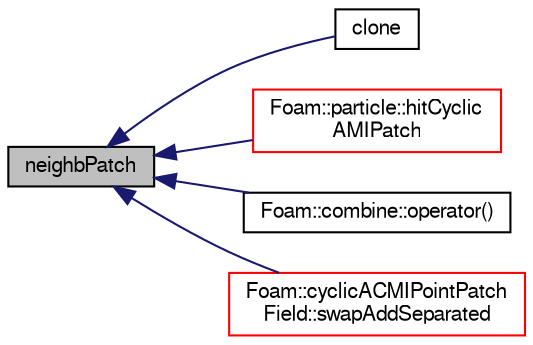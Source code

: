 digraph "neighbPatch"
{
  bgcolor="transparent";
  edge [fontname="FreeSans",fontsize="10",labelfontname="FreeSans",labelfontsize="10"];
  node [fontname="FreeSans",fontsize="10",shape=record];
  rankdir="LR";
  Node865 [label="neighbPatch",height=0.2,width=0.4,color="black", fillcolor="grey75", style="filled", fontcolor="black"];
  Node865 -> Node866 [dir="back",color="midnightblue",fontsize="10",style="solid",fontname="FreeSans"];
  Node866 [label="clone",height=0.2,width=0.4,color="black",URL="$a24946.html#afff6d4f7511147e0c8a4b8a5448296ec",tooltip="Construct and return a clone, resetting the face list. "];
  Node865 -> Node867 [dir="back",color="midnightblue",fontsize="10",style="solid",fontname="FreeSans"];
  Node867 [label="Foam::particle::hitCyclic\lAMIPatch",height=0.2,width=0.4,color="red",URL="$a23586.html#abaea6c8eb54b7d822b150b9aef01f181",tooltip="Overridable function to handle the particle hitting a cyclicAMIPatch. "];
  Node865 -> Node874 [dir="back",color="midnightblue",fontsize="10",style="solid",fontname="FreeSans"];
  Node874 [label="Foam::combine::operator()",height=0.2,width=0.4,color="black",URL="$a24810.html#aa5387b4bb395a2cc76e4ff25f8d0f43f"];
  Node865 -> Node875 [dir="back",color="midnightblue",fontsize="10",style="solid",fontname="FreeSans"];
  Node875 [label="Foam::cyclicACMIPointPatch\lField::swapAddSeparated",height=0.2,width=0.4,color="red",URL="$a24922.html#a3aae157a027e0aa964e285d768f7ec86",tooltip="Complete swap of patch point values and add to local values. "];
}

